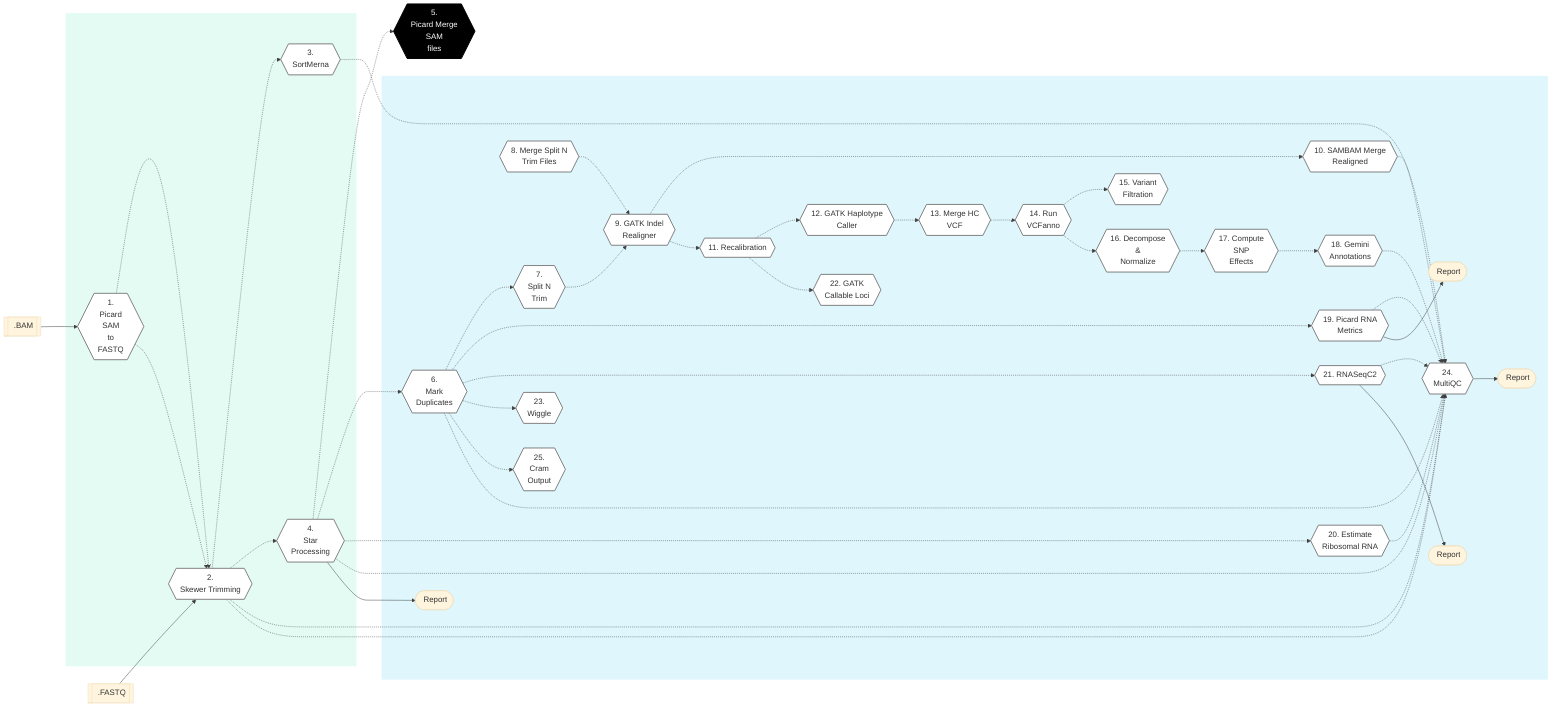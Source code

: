 %%{init: {'theme': 'base', 'themeVariables': { 'lineColor': '#404040'}}}%%

        %% GenPipes Schema for rnaseq.py
        %% Ref: https://bitbucket.org/mugqic/genpipes/src/master/pipelines/rnaseq/
        %% Author Shaloo Shalini <shalz@hotmail.com>
        %% -t variants

        graph LR
        Node1{{ 1. <br/> Picard <br/> SAM <br/> to <br/> FASTQ }}:::nodefill
        Node2{{ 2. <br/> Skewer Trimming }}:::nodefill
        Node3{{ 3. <br/> SortMerna }}:::nodefill
        Node4{{ 4. <br/> Star <br/> Processing }}:::nodefill
        Node5{{ 5. <br/> Picard Merge <br/> SAM <br/> files }}:::nodefillblack
        Node6{{ 6. <br/> Mark <br/> Duplicates }}:::nodefill
        Node7{{ 7. <br/> Split N<br/> Trim }}:::nodefill
        Node8{{ 8. Merge Split N <br/> Trim Files }}:::nodefill
        Node9{{ 9. GATK Indel<br/>Realigner }}:::nodefill
        Node10{{ 10. SAMBAM Merge<br/>Realigned }}:::nodefill
        Node11{{ 11. Recalibration }}:::nodefill
        Node12{{ 12. GATK Haplotype<br/>Caller }}:::nodefill
        Node13{{ 13. Merge HC<br/>VCF }}:::nodefill
        Node14{{ 14. Run<br/>VCFanno }}:::nodefill
        Node15{{ 15. Variant<br/>Filtration }}:::nodefill
        Node16{{ 16. Decompose<br/>&<br/> Normalize }}:::nodefill
        Node17{{ 17. Compute<br/>SNP<br/>Effects }}:::nodefill
        Node18{{ 18. Gemini<br/>Annotations }}:::nodefill
        Node19{{ 19. Picard RNA<br/>Metrics }}:::nodefill
        Node20{{ 20. Estimate<br/>Ribosomal RNA}}:::nodefill
        Node21{{ 21. RNASeqC2 }}:::nodefill
        Node22{{ 22. GATK<br/>Callable Loci }}:::nodefill
        Node23{{ 23. <br/> Wiggle }}:::nodefill
        Node24{{ 24. <br/> MultiQC }}:::nodefill
        Node25{{ 25. <br/> Cram <br/> Output }}:::nodefill

        Input1[[fa:fa-file-archive-o .BAM]]
        Input2[[fa:fa-file-archive-o .FASTQ]]

        StarOP([fa:fa-sticky-note-o Report ])
        Rnaseqc2OP([fa:fa-sticky-note-o Report ])
        RnaOP([fa:fa-sticky-note-o Report ])
        MultiQCOP([fa:fa-sticky-note-o Report ])

        Input1 --> Node1 -.-> Node2
        Input2 --> Node2

        Node1 -.-> Node2
        Node2 -.-> Node3 & Node4 & Node24
        Node4 -.-> Node5 & Node6 & Node20
        Node6 -.-> Node7 & Node19 & Node21 & Node23 & Node25
        Node7 & Node8 -.-> Node9
        Node9 -.-> Node10 & Node11
        Node11 -.-> Node12 & Node22
        Node12 -.-> Node13 -.-> Node14
        Node14 -.-> Node15 & Node16
        Node16 -.-> Node17 -.-> Node18 -.-> Node24
        Node2 & Node3 & Node4 & Node6 & Node10 & Node19 & Node20 & Node21 -.-> Node24

        Node4 --> StarOP
        Node19 --> RnaOP
        Node21 --> Rnaseqc2OP
        Node24 --> MultiQCOP

        subgraph readSetSteps[" "]
          Node1
          Node2
          Node3
          Node4
        end
        subgraph sampleSetSteps[" "]
          Node6
          Node7
          Node8
          Node9
          Node10
          Node11
          Node12
          Node13
          Node14
          Node15
          Node16
          Node17
          Node18
          Node19
          Node20
          Node21
          Node22
          Node23
          Node24
          Node25

          StarOP
          Rnaseqc2OP
          RnaOP
          MultiQCOP
        end
        classDef greenRect fill:#E4FBF4,stroke:white
        class readSetSteps greenRect
        classDef blueRect fill:#DEF6FC,stroke:white
        class sampleSetSteps blueRect
        classDef nodefill fill:#ffffff,stroke:gray,stroke-width:2px
        classDef nodefillblack fill:black,stroke:black,color:white,stroke-width:2px